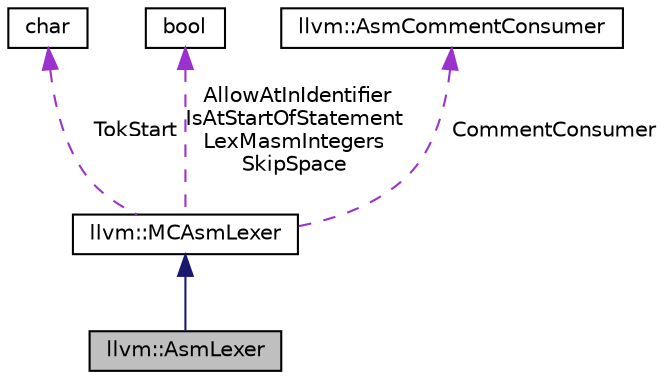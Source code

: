 digraph "llvm::AsmLexer"
{
 // LATEX_PDF_SIZE
  bgcolor="transparent";
  edge [fontname="Helvetica",fontsize="10",labelfontname="Helvetica",labelfontsize="10"];
  node [fontname="Helvetica",fontsize="10",shape="box"];
  Node1 [label="llvm::AsmLexer",height=0.2,width=0.4,color="black", fillcolor="grey75", style="filled", fontcolor="black",tooltip="AsmLexer - Lexer class for assembly files."];
  Node2 -> Node1 [dir="back",color="midnightblue",fontsize="10",style="solid",fontname="Helvetica"];
  Node2 [label="llvm::MCAsmLexer",height=0.2,width=0.4,color="black",URL="$classllvm_1_1MCAsmLexer.html",tooltip="Generic assembler lexer interface, for use by target specific assembly lexers."];
  Node3 -> Node2 [dir="back",color="darkorchid3",fontsize="10",style="dashed",label=" TokStart" ,fontname="Helvetica"];
  Node3 [label="char",height=0.2,width=0.4,color="black",URL="$classchar.html",tooltip=" "];
  Node4 -> Node2 [dir="back",color="darkorchid3",fontsize="10",style="dashed",label=" AllowAtInIdentifier\nIsAtStartOfStatement\nLexMasmIntegers\nSkipSpace" ,fontname="Helvetica"];
  Node4 [label="bool",height=0.2,width=0.4,color="black",URL="$classbool.html",tooltip=" "];
  Node5 -> Node2 [dir="back",color="darkorchid3",fontsize="10",style="dashed",label=" CommentConsumer" ,fontname="Helvetica"];
  Node5 [label="llvm::AsmCommentConsumer",height=0.2,width=0.4,color="black",URL="$classllvm_1_1AsmCommentConsumer.html",tooltip="A callback class which is notified of each comment in an assembly file as it is lexed."];
}
